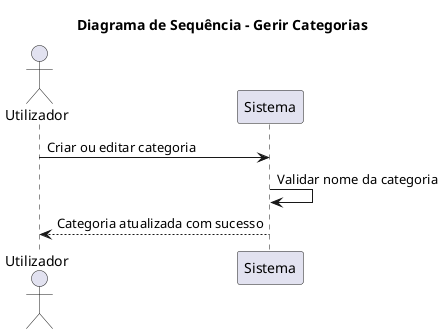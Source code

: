 @startuml
title Diagrama de Sequência – Gerir Categorias

actor "Utilizador" as U
participant "Sistema" as S

U -> S: Criar ou editar categoria
S -> S: Validar nome da categoria
S --> U: Categoria atualizada com sucesso

@enduml
